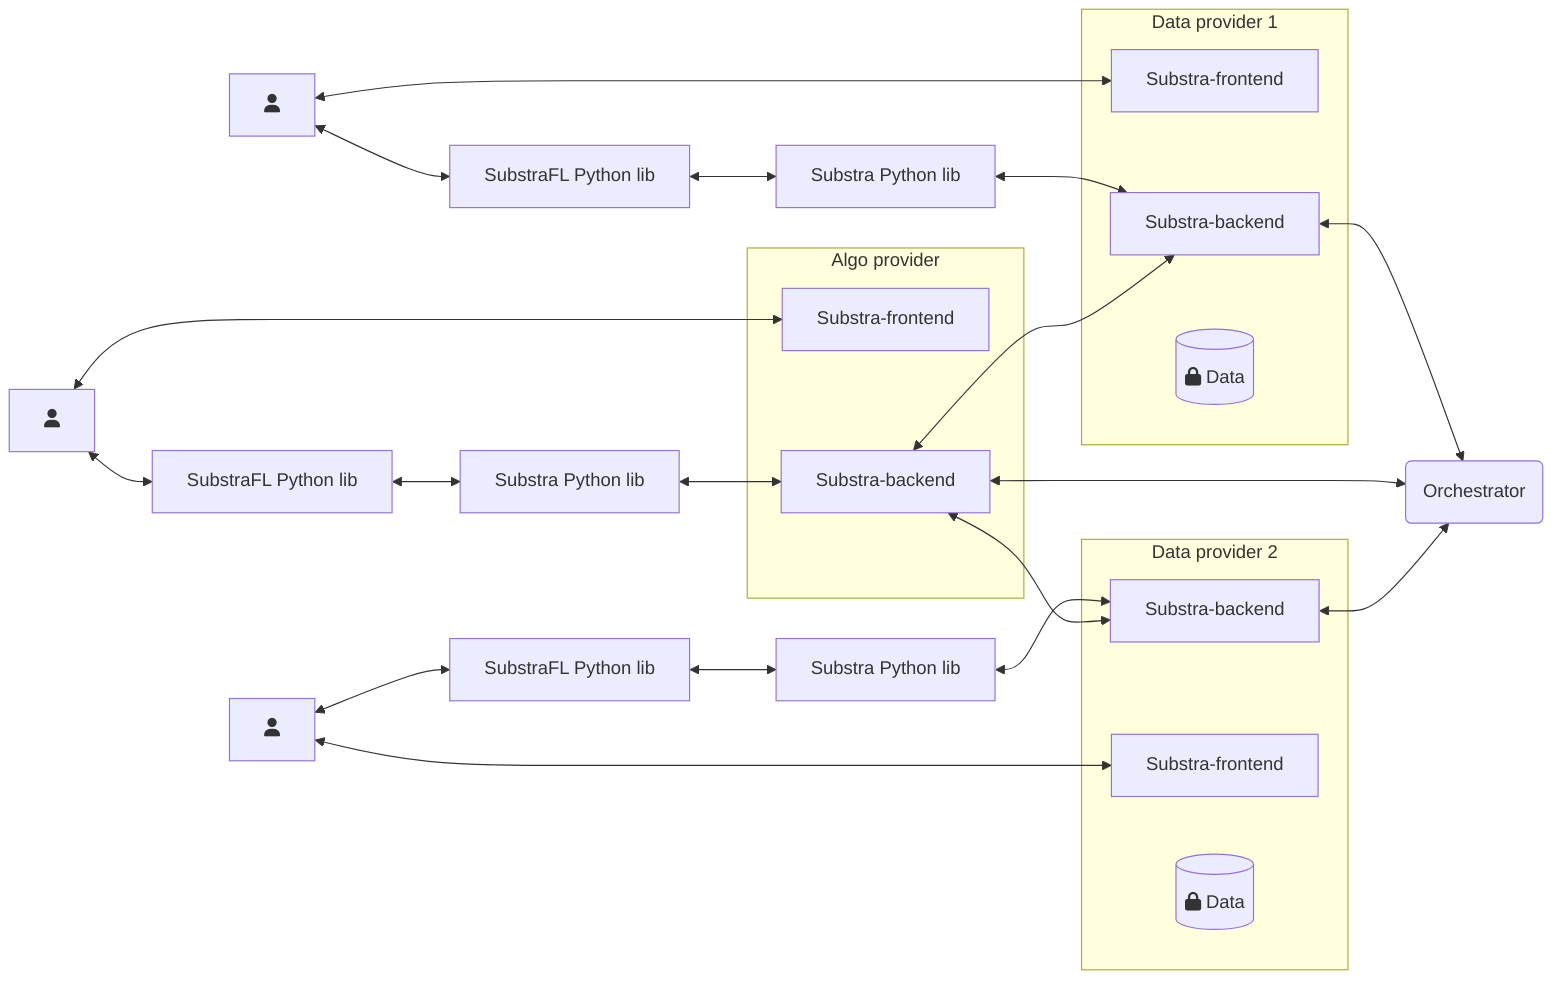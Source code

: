 flowchart LR
    subgraph Data provider 2
    sb2
    sf2[Substra-frontend]
    db1[(fa:fa-lock Data)]
    end

    subgraph Algo provider
    sf1[Substra-frontend]
    sb1
    end

    subgraph Data provider 1
    sf3[Substra-frontend]
    sb3
    db2[(fa:fa-lock Data)]
    end

    sb2[Substra-backend]<-->O(Orchestrator)
    sb1[Substra-backend]<-->O(Orchestrator)
    sb3[Substra-backend]<-->O(Orchestrator)

    sb1 <--> sb2
    sb1 <--> sb3

    substra1[Substra Python lib] <--> sb1
    substrafl1[SubstraFL Python lib] <--> substra1

    substra2[Substra Python lib] <--> sb2
    substrafl2[SubstraFL Python lib] <--> substra2

    substra3[Substra Python lib] <--> sb3
    substrafl3[SubstraFL Python lib] <--> substra3


    U1[fa:fa-user] <--> substrafl1
    U1 <--> sf1

    U2[fa:fa-user] <--> substrafl2
    U2 <--> sf2

    U3[fa:fa-user] <--> substrafl3
    U3 <--> sf3